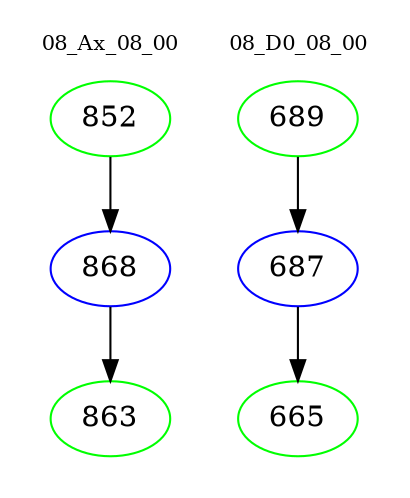 digraph{
subgraph cluster_0 {
color = white
label = "08_Ax_08_00";
fontsize=10;
T0_852 [label="852", color="green"]
T0_852 -> T0_868 [color="black"]
T0_868 [label="868", color="blue"]
T0_868 -> T0_863 [color="black"]
T0_863 [label="863", color="green"]
}
subgraph cluster_1 {
color = white
label = "08_D0_08_00";
fontsize=10;
T1_689 [label="689", color="green"]
T1_689 -> T1_687 [color="black"]
T1_687 [label="687", color="blue"]
T1_687 -> T1_665 [color="black"]
T1_665 [label="665", color="green"]
}
}
